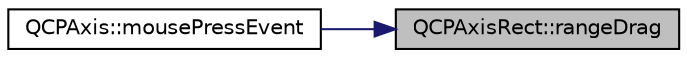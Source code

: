 digraph "QCPAxisRect::rangeDrag"
{
 // LATEX_PDF_SIZE
  edge [fontname="Helvetica",fontsize="10",labelfontname="Helvetica",labelfontsize="10"];
  node [fontname="Helvetica",fontsize="10",shape=record];
  rankdir="RL";
  Node1 [label="QCPAxisRect::rangeDrag",height=0.2,width=0.4,color="black", fillcolor="grey75", style="filled", fontcolor="black",tooltip=" "];
  Node1 -> Node2 [dir="back",color="midnightblue",fontsize="10",style="solid",fontname="Helvetica"];
  Node2 [label="QCPAxis::mousePressEvent",height=0.2,width=0.4,color="black", fillcolor="white", style="filled",URL="$classQCPAxis.html#a61bc07cda6193a3fa6b5aa198fc4e4fa",tooltip=" "];
}
